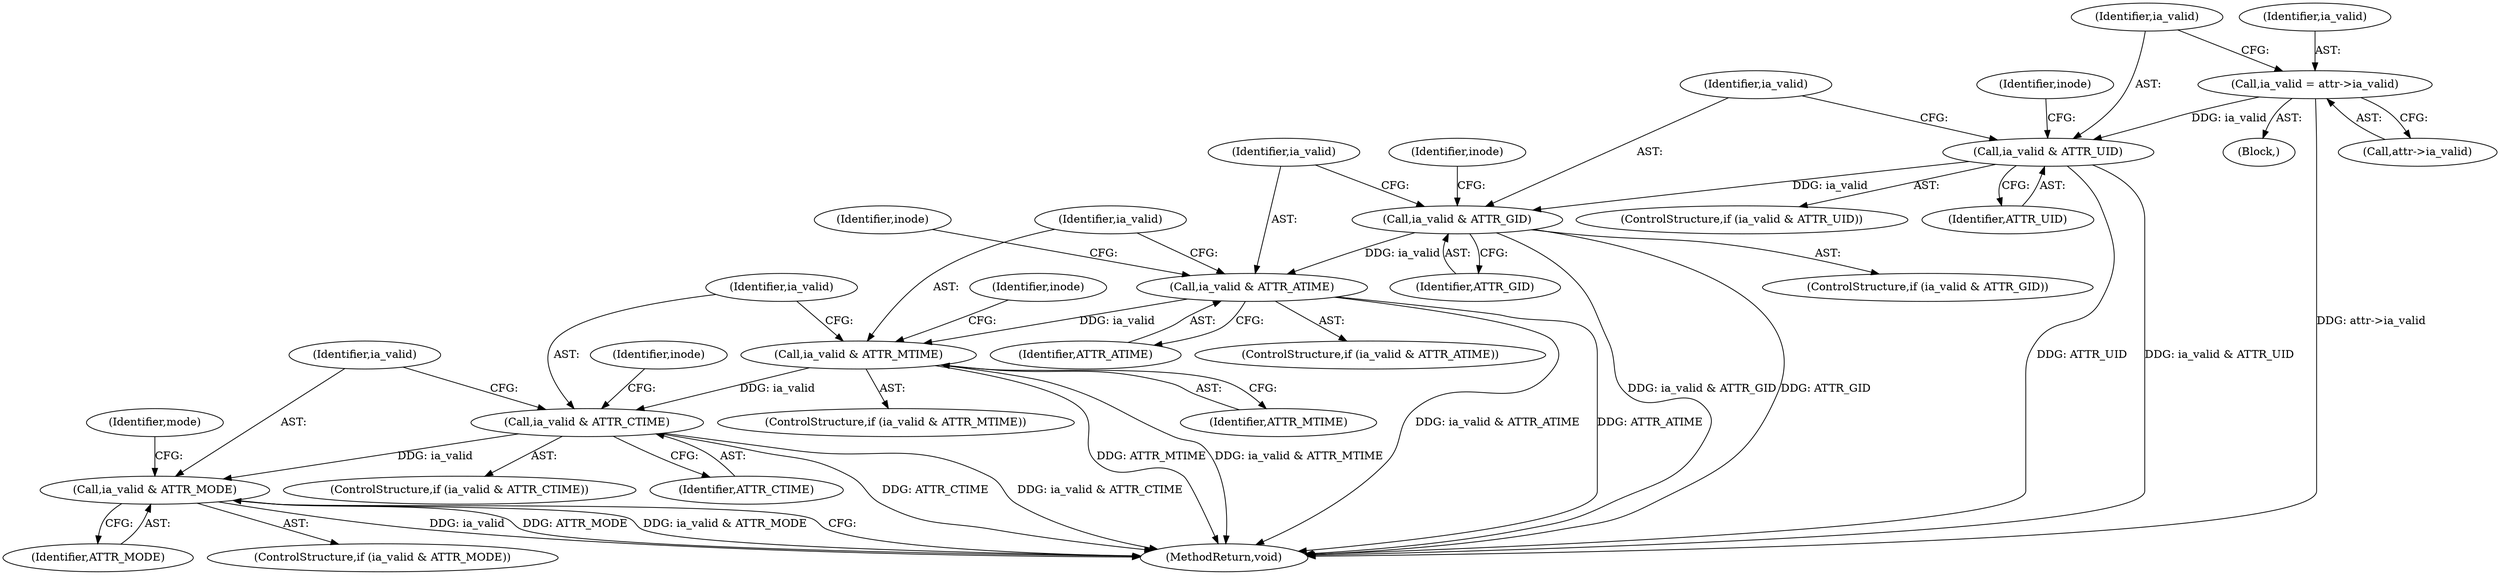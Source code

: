 digraph "0_linux_23adbe12ef7d3d4195e80800ab36b37bee28cd03_0@pointer" {
"1000105" [label="(Call,ia_valid = attr->ia_valid)"];
"1000111" [label="(Call,ia_valid & ATTR_UID)"];
"1000122" [label="(Call,ia_valid & ATTR_GID)"];
"1000133" [label="(Call,ia_valid & ATTR_ATIME)"];
"1000150" [label="(Call,ia_valid & ATTR_MTIME)"];
"1000167" [label="(Call,ia_valid & ATTR_CTIME)"];
"1000184" [label="(Call,ia_valid & ATTR_MODE)"];
"1000116" [label="(Identifier,inode)"];
"1000184" [label="(Call,ia_valid & ATTR_MODE)"];
"1000111" [label="(Call,ia_valid & ATTR_UID)"];
"1000138" [label="(Identifier,inode)"];
"1000106" [label="(Identifier,ia_valid)"];
"1000151" [label="(Identifier,ia_valid)"];
"1000167" [label="(Call,ia_valid & ATTR_CTIME)"];
"1000110" [label="(ControlStructure,if (ia_valid & ATTR_UID))"];
"1000166" [label="(ControlStructure,if (ia_valid & ATTR_CTIME))"];
"1000127" [label="(Identifier,inode)"];
"1000124" [label="(Identifier,ATTR_GID)"];
"1000213" [label="(MethodReturn,void)"];
"1000113" [label="(Identifier,ATTR_UID)"];
"1000133" [label="(Call,ia_valid & ATTR_ATIME)"];
"1000135" [label="(Identifier,ATTR_ATIME)"];
"1000123" [label="(Identifier,ia_valid)"];
"1000190" [label="(Identifier,mode)"];
"1000186" [label="(Identifier,ATTR_MODE)"];
"1000168" [label="(Identifier,ia_valid)"];
"1000150" [label="(Call,ia_valid & ATTR_MTIME)"];
"1000152" [label="(Identifier,ATTR_MTIME)"];
"1000112" [label="(Identifier,ia_valid)"];
"1000149" [label="(ControlStructure,if (ia_valid & ATTR_MTIME))"];
"1000172" [label="(Identifier,inode)"];
"1000183" [label="(ControlStructure,if (ia_valid & ATTR_MODE))"];
"1000107" [label="(Call,attr->ia_valid)"];
"1000185" [label="(Identifier,ia_valid)"];
"1000134" [label="(Identifier,ia_valid)"];
"1000155" [label="(Identifier,inode)"];
"1000122" [label="(Call,ia_valid & ATTR_GID)"];
"1000103" [label="(Block,)"];
"1000169" [label="(Identifier,ATTR_CTIME)"];
"1000132" [label="(ControlStructure,if (ia_valid & ATTR_ATIME))"];
"1000105" [label="(Call,ia_valid = attr->ia_valid)"];
"1000121" [label="(ControlStructure,if (ia_valid & ATTR_GID))"];
"1000105" -> "1000103"  [label="AST: "];
"1000105" -> "1000107"  [label="CFG: "];
"1000106" -> "1000105"  [label="AST: "];
"1000107" -> "1000105"  [label="AST: "];
"1000112" -> "1000105"  [label="CFG: "];
"1000105" -> "1000213"  [label="DDG: attr->ia_valid"];
"1000105" -> "1000111"  [label="DDG: ia_valid"];
"1000111" -> "1000110"  [label="AST: "];
"1000111" -> "1000113"  [label="CFG: "];
"1000112" -> "1000111"  [label="AST: "];
"1000113" -> "1000111"  [label="AST: "];
"1000116" -> "1000111"  [label="CFG: "];
"1000123" -> "1000111"  [label="CFG: "];
"1000111" -> "1000213"  [label="DDG: ATTR_UID"];
"1000111" -> "1000213"  [label="DDG: ia_valid & ATTR_UID"];
"1000111" -> "1000122"  [label="DDG: ia_valid"];
"1000122" -> "1000121"  [label="AST: "];
"1000122" -> "1000124"  [label="CFG: "];
"1000123" -> "1000122"  [label="AST: "];
"1000124" -> "1000122"  [label="AST: "];
"1000127" -> "1000122"  [label="CFG: "];
"1000134" -> "1000122"  [label="CFG: "];
"1000122" -> "1000213"  [label="DDG: ia_valid & ATTR_GID"];
"1000122" -> "1000213"  [label="DDG: ATTR_GID"];
"1000122" -> "1000133"  [label="DDG: ia_valid"];
"1000133" -> "1000132"  [label="AST: "];
"1000133" -> "1000135"  [label="CFG: "];
"1000134" -> "1000133"  [label="AST: "];
"1000135" -> "1000133"  [label="AST: "];
"1000138" -> "1000133"  [label="CFG: "];
"1000151" -> "1000133"  [label="CFG: "];
"1000133" -> "1000213"  [label="DDG: ia_valid & ATTR_ATIME"];
"1000133" -> "1000213"  [label="DDG: ATTR_ATIME"];
"1000133" -> "1000150"  [label="DDG: ia_valid"];
"1000150" -> "1000149"  [label="AST: "];
"1000150" -> "1000152"  [label="CFG: "];
"1000151" -> "1000150"  [label="AST: "];
"1000152" -> "1000150"  [label="AST: "];
"1000155" -> "1000150"  [label="CFG: "];
"1000168" -> "1000150"  [label="CFG: "];
"1000150" -> "1000213"  [label="DDG: ATTR_MTIME"];
"1000150" -> "1000213"  [label="DDG: ia_valid & ATTR_MTIME"];
"1000150" -> "1000167"  [label="DDG: ia_valid"];
"1000167" -> "1000166"  [label="AST: "];
"1000167" -> "1000169"  [label="CFG: "];
"1000168" -> "1000167"  [label="AST: "];
"1000169" -> "1000167"  [label="AST: "];
"1000172" -> "1000167"  [label="CFG: "];
"1000185" -> "1000167"  [label="CFG: "];
"1000167" -> "1000213"  [label="DDG: ATTR_CTIME"];
"1000167" -> "1000213"  [label="DDG: ia_valid & ATTR_CTIME"];
"1000167" -> "1000184"  [label="DDG: ia_valid"];
"1000184" -> "1000183"  [label="AST: "];
"1000184" -> "1000186"  [label="CFG: "];
"1000185" -> "1000184"  [label="AST: "];
"1000186" -> "1000184"  [label="AST: "];
"1000190" -> "1000184"  [label="CFG: "];
"1000213" -> "1000184"  [label="CFG: "];
"1000184" -> "1000213"  [label="DDG: ia_valid"];
"1000184" -> "1000213"  [label="DDG: ATTR_MODE"];
"1000184" -> "1000213"  [label="DDG: ia_valid & ATTR_MODE"];
}
